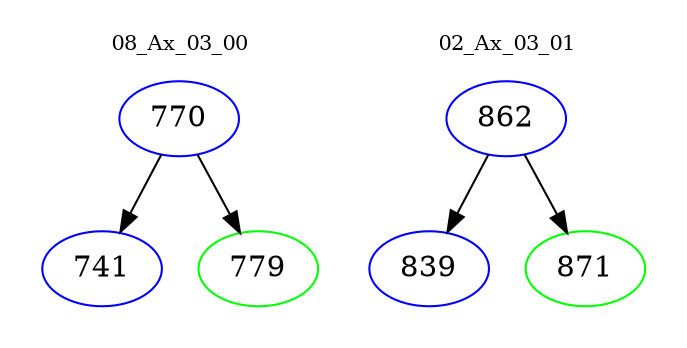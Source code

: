 digraph{
subgraph cluster_0 {
color = white
label = "08_Ax_03_00";
fontsize=10;
T0_770 [label="770", color="blue"]
T0_770 -> T0_741 [color="black"]
T0_741 [label="741", color="blue"]
T0_770 -> T0_779 [color="black"]
T0_779 [label="779", color="green"]
}
subgraph cluster_1 {
color = white
label = "02_Ax_03_01";
fontsize=10;
T1_862 [label="862", color="blue"]
T1_862 -> T1_839 [color="black"]
T1_839 [label="839", color="blue"]
T1_862 -> T1_871 [color="black"]
T1_871 [label="871", color="green"]
}
}
